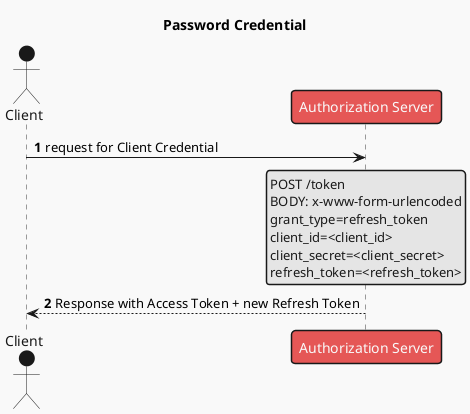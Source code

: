 @startuml
'https://plantuml.com/sequence-diagram
!theme mars

title Password Credential

autonumber

actor Client as C
participant "Authorization Server" as AS

C -> AS: request for Client Credential
rnote over AS
POST /token
BODY: x-www-form-urlencoded
grant_type=refresh_token
client_id=<client_id>
client_secret=<client_secret>
refresh_token=<refresh_token>
endrnote
AS --> C: Response with Access Token + new Refresh Token

@enduml